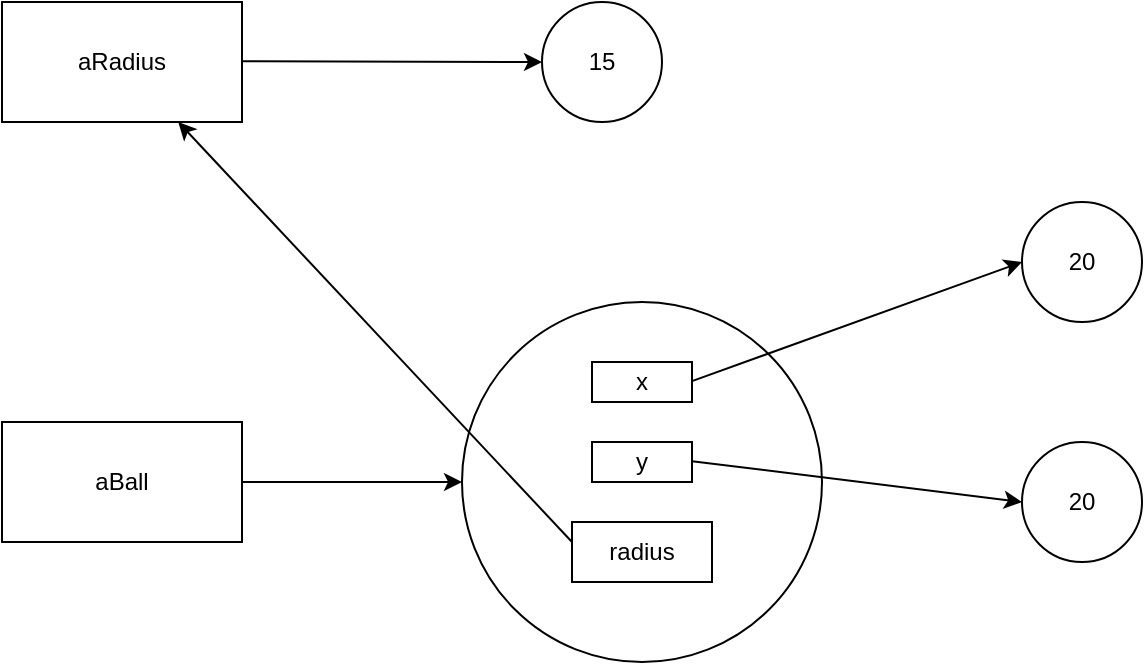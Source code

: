 <mxfile version="14.4.9" type="github">
  <diagram id="169wusdLx2UsNtBI0LI1" name="Page-1">
    <mxGraphModel dx="1185" dy="647" grid="1" gridSize="10" guides="1" tooltips="1" connect="1" arrows="1" fold="1" page="1" pageScale="1" pageWidth="827" pageHeight="1169" math="0" shadow="0">
      <root>
        <mxCell id="0" />
        <mxCell id="1" parent="0" />
        <mxCell id="I1jJI254r9qA3dTOutij-1" value="aRadius" style="rounded=0;whiteSpace=wrap;html=1;" vertex="1" parent="1">
          <mxGeometry x="100" y="160" width="120" height="60" as="geometry" />
        </mxCell>
        <mxCell id="I1jJI254r9qA3dTOutij-2" value="aBall" style="rounded=0;whiteSpace=wrap;html=1;" vertex="1" parent="1">
          <mxGeometry x="100" y="370" width="120" height="60" as="geometry" />
        </mxCell>
        <mxCell id="I1jJI254r9qA3dTOutij-3" value="" style="ellipse;whiteSpace=wrap;html=1;aspect=fixed;" vertex="1" parent="1">
          <mxGeometry x="330" y="310" width="180" height="180" as="geometry" />
        </mxCell>
        <mxCell id="I1jJI254r9qA3dTOutij-4" value="x" style="rounded=0;whiteSpace=wrap;html=1;" vertex="1" parent="1">
          <mxGeometry x="395" y="340" width="50" height="20" as="geometry" />
        </mxCell>
        <mxCell id="I1jJI254r9qA3dTOutij-5" value="y" style="rounded=0;whiteSpace=wrap;html=1;" vertex="1" parent="1">
          <mxGeometry x="395" y="380" width="50" height="20" as="geometry" />
        </mxCell>
        <mxCell id="I1jJI254r9qA3dTOutij-6" style="edgeStyle=orthogonalEdgeStyle;rounded=0;orthogonalLoop=1;jettySize=auto;html=1;exitX=0.5;exitY=1;exitDx=0;exitDy=0;" edge="1" parent="1" source="I1jJI254r9qA3dTOutij-5" target="I1jJI254r9qA3dTOutij-5">
          <mxGeometry relative="1" as="geometry" />
        </mxCell>
        <mxCell id="I1jJI254r9qA3dTOutij-7" value="radius" style="rounded=0;whiteSpace=wrap;html=1;" vertex="1" parent="1">
          <mxGeometry x="385" y="420" width="70" height="30" as="geometry" />
        </mxCell>
        <mxCell id="I1jJI254r9qA3dTOutij-10" value="15" style="ellipse;whiteSpace=wrap;html=1;aspect=fixed;" vertex="1" parent="1">
          <mxGeometry x="370" y="160" width="60" height="60" as="geometry" />
        </mxCell>
        <mxCell id="I1jJI254r9qA3dTOutij-11" value="20" style="ellipse;whiteSpace=wrap;html=1;aspect=fixed;" vertex="1" parent="1">
          <mxGeometry x="610" y="260" width="60" height="60" as="geometry" />
        </mxCell>
        <mxCell id="I1jJI254r9qA3dTOutij-12" value="20" style="ellipse;whiteSpace=wrap;html=1;aspect=fixed;" vertex="1" parent="1">
          <mxGeometry x="610" y="380" width="60" height="60" as="geometry" />
        </mxCell>
        <mxCell id="I1jJI254r9qA3dTOutij-13" value="" style="endArrow=classic;html=1;entryX=0;entryY=0.5;entryDx=0;entryDy=0;" edge="1" parent="1" target="I1jJI254r9qA3dTOutij-3">
          <mxGeometry width="50" height="50" relative="1" as="geometry">
            <mxPoint x="220" y="400" as="sourcePoint" />
            <mxPoint x="270" y="350" as="targetPoint" />
          </mxGeometry>
        </mxCell>
        <mxCell id="I1jJI254r9qA3dTOutij-14" value="" style="endArrow=classic;html=1;entryX=0;entryY=0.5;entryDx=0;entryDy=0;" edge="1" parent="1" target="I1jJI254r9qA3dTOutij-10">
          <mxGeometry width="50" height="50" relative="1" as="geometry">
            <mxPoint x="220" y="189.58" as="sourcePoint" />
            <mxPoint x="330" y="189.58" as="targetPoint" />
          </mxGeometry>
        </mxCell>
        <mxCell id="I1jJI254r9qA3dTOutij-15" value="" style="endArrow=classic;html=1;entryX=0;entryY=0.5;entryDx=0;entryDy=0;" edge="1" parent="1" target="I1jJI254r9qA3dTOutij-11">
          <mxGeometry width="50" height="50" relative="1" as="geometry">
            <mxPoint x="445" y="349.58" as="sourcePoint" />
            <mxPoint x="555" y="349.58" as="targetPoint" />
          </mxGeometry>
        </mxCell>
        <mxCell id="I1jJI254r9qA3dTOutij-16" value="" style="endArrow=classic;html=1;entryX=0;entryY=0.5;entryDx=0;entryDy=0;" edge="1" parent="1" target="I1jJI254r9qA3dTOutij-12">
          <mxGeometry width="50" height="50" relative="1" as="geometry">
            <mxPoint x="445" y="389.58" as="sourcePoint" />
            <mxPoint x="555" y="389.58" as="targetPoint" />
          </mxGeometry>
        </mxCell>
        <mxCell id="I1jJI254r9qA3dTOutij-17" value="" style="endArrow=classic;html=1;" edge="1" parent="1" target="I1jJI254r9qA3dTOutij-1">
          <mxGeometry width="50" height="50" relative="1" as="geometry">
            <mxPoint x="385" y="430" as="sourcePoint" />
            <mxPoint x="495" y="430" as="targetPoint" />
          </mxGeometry>
        </mxCell>
      </root>
    </mxGraphModel>
  </diagram>
</mxfile>
